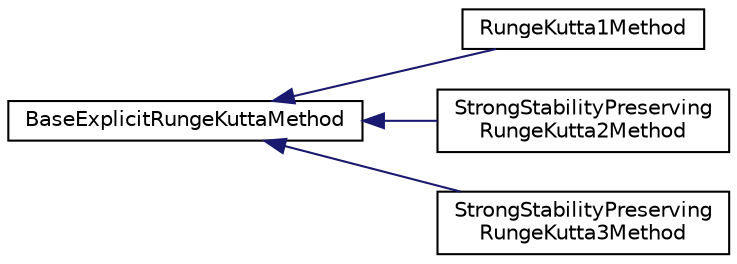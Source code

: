 digraph "Graphical Class Hierarchy"
{
  edge [fontname="Helvetica",fontsize="10",labelfontname="Helvetica",labelfontsize="10"];
  node [fontname="Helvetica",fontsize="10",shape=record];
  rankdir="LR";
  Node0 [label="BaseExplicitRungeKuttaMethod",height=0.2,width=0.4,color="black", fillcolor="white", style="filled",URL="$classBaseExplicitRungeKuttaMethod.html"];
  Node0 -> Node1 [dir="back",color="midnightblue",fontsize="10",style="solid",fontname="Helvetica"];
  Node1 [label="RungeKutta1Method",height=0.2,width=0.4,color="black", fillcolor="white", style="filled",URL="$classRungeKutta1Method.html"];
  Node0 -> Node2 [dir="back",color="midnightblue",fontsize="10",style="solid",fontname="Helvetica"];
  Node2 [label="StrongStabilityPreserving\lRungeKutta2Method",height=0.2,width=0.4,color="black", fillcolor="white", style="filled",URL="$classStrongStabilityPreservingRungeKutta2Method.html"];
  Node0 -> Node3 [dir="back",color="midnightblue",fontsize="10",style="solid",fontname="Helvetica"];
  Node3 [label="StrongStabilityPreserving\lRungeKutta3Method",height=0.2,width=0.4,color="black", fillcolor="white", style="filled",URL="$classStrongStabilityPreservingRungeKutta3Method.html"];
}

